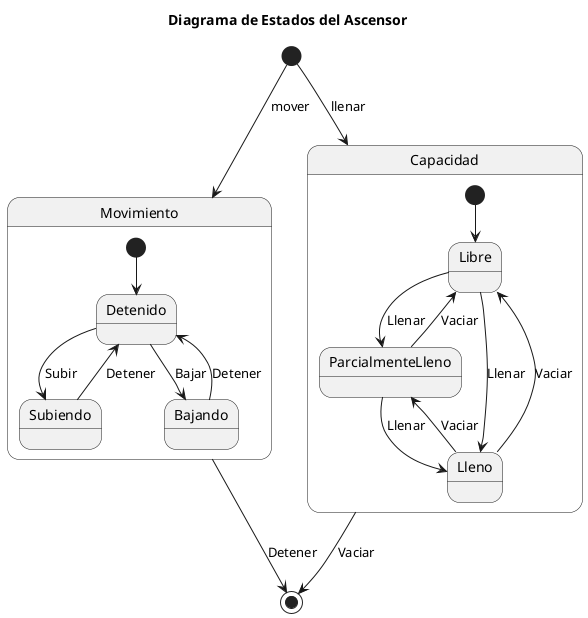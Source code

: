 @startuml Diagrama_de_Estados

title Diagrama de Estados del Ascensor

skinparam {
    NoteBackgroundColor #whiteSmoke
}

hide empty members


    [*] --> Movimiento : mover
    [*] --> Capacidad : llenar
    Movimiento --> [*] : Detener
    Capacidad --> [*] : Vaciar

    state Movimiento {
        [*] --> Detenido
        Detenido --> Subiendo : Subir
        Detenido --> Bajando : Bajar
        Subiendo --> Detenido : Detener
        Bajando --> Detenido : Detener
    }

    state Capacidad {
        [*] --> Libre
        Libre --> ParcialmenteLleno : Llenar
        Libre --> Lleno : Llenar
        ParcialmenteLleno --> Lleno : Llenar
        Lleno --> Libre : Vaciar
        Lleno --> ParcialmenteLleno : Vaciar
        ParcialmenteLleno --> Libre : Vaciar
    }

@enduml
```
